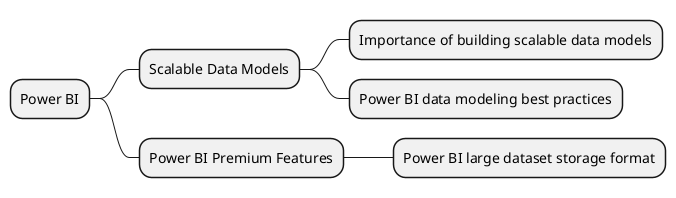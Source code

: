 @startmindmap
* Power BI
** Scalable Data Models
*** Importance of building scalable data models
*** Power BI data modeling best practices
** Power BI Premium Features
*** Power BI large dataset storage format
@endmindmap